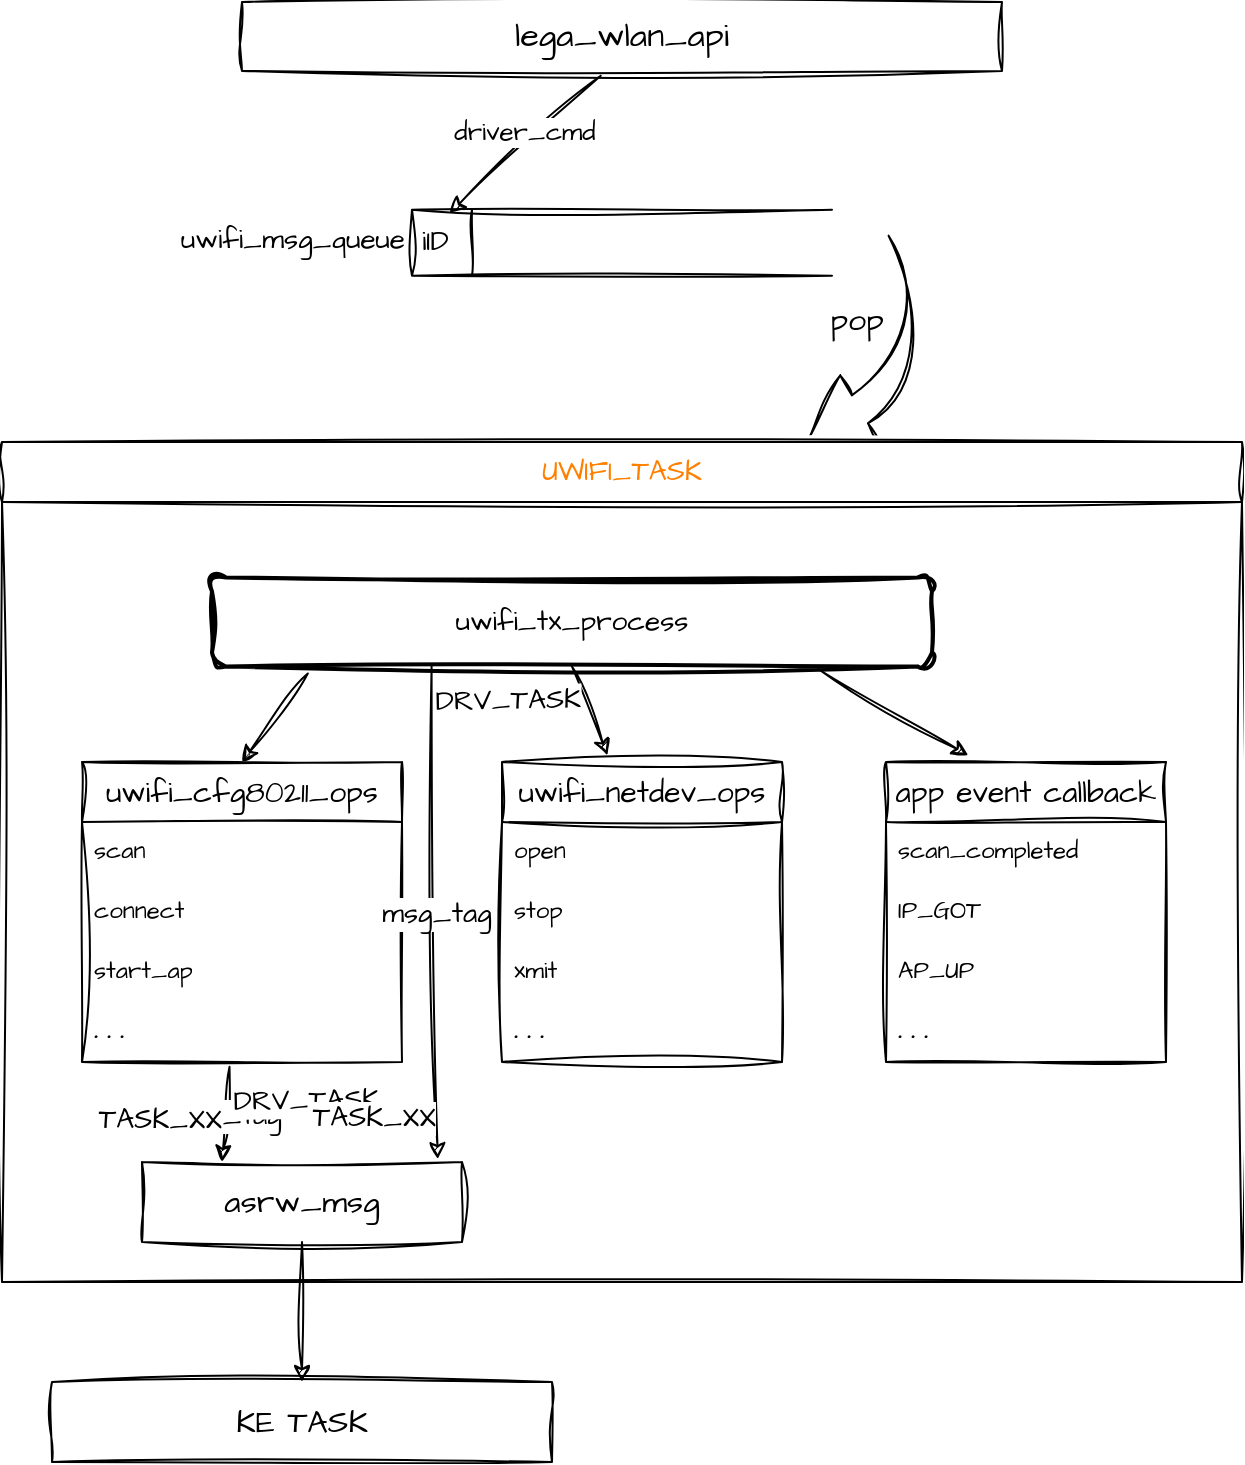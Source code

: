 <mxfile version="24.0.7" type="github">
  <diagram name="Page-1" id="12e1b939-464a-85fe-373e-61e167be1490">
    <mxGraphModel dx="1444" dy="784" grid="1" gridSize="10" guides="1" tooltips="1" connect="1" arrows="1" fold="1" page="1" pageScale="1.5" pageWidth="1169" pageHeight="826" background="none" math="0" shadow="0">
      <root>
        <mxCell id="0" />
        <mxCell id="1" parent="0" />
        <mxCell id="yztCQqR7ki3eF70dfu_K-1" value="&lt;font style=&quot;font-size: 17px;&quot;&gt;lega_wlan_api&lt;/font&gt;" style="rounded=0;whiteSpace=wrap;html=1;sketch=1;hachureGap=4;jiggle=2;curveFitting=1;fontFamily=Architects Daughter;fontSource=https%3A%2F%2Ffonts.googleapis.com%2Fcss%3Ffamily%3DArchitects%2BDaughter;" parent="1" vertex="1">
          <mxGeometry x="655" y="70" width="380" height="34.46" as="geometry" />
        </mxCell>
        <mxCell id="yztCQqR7ki3eF70dfu_K-7" value="&lt;font style=&quot;font-size: 14px;&quot;&gt;iID&lt;/font&gt;" style="html=1;dashed=0;whiteSpace=wrap;shape=mxgraph.dfd.dataStoreID;align=left;spacingLeft=3;points=[[0,0],[0.5,0],[1,0],[0,0.5],[1,0.5],[0,1],[0.5,1],[1,1]];sketch=1;hachureGap=4;jiggle=2;curveFitting=1;fontFamily=Architects Daughter;fontSource=https%3A%2F%2Ffonts.googleapis.com%2Fcss%3Ffamily%3DArchitects%2BDaughter;" parent="1" vertex="1">
          <mxGeometry x="740" y="173.86" width="210" height="33" as="geometry" />
        </mxCell>
        <mxCell id="yztCQqR7ki3eF70dfu_K-8" value="&lt;font style=&quot;font-size: 14px;&quot;&gt;uwifi_msg_queue&lt;/font&gt;" style="text;html=1;align=center;verticalAlign=middle;resizable=0;points=[];autosize=1;strokeColor=none;fillColor=none;fontFamily=Architects Daughter;fontSource=https%3A%2F%2Ffonts.googleapis.com%2Fcss%3Ffamily%3DArchitects%2BDaughter;" parent="1" vertex="1">
          <mxGeometry x="610" y="173.86" width="140" height="30" as="geometry" />
        </mxCell>
        <mxCell id="yztCQqR7ki3eF70dfu_K-14" value="" style="html=1;shadow=0;dashed=0;align=center;verticalAlign=middle;shape=mxgraph.arrows2.jumpInArrow;dy=8.08;dx=29.68;arrowHead=39.27;sketch=1;hachureGap=4;jiggle=2;curveFitting=1;fontFamily=Architects Daughter;fontSource=https%3A%2F%2Ffonts.googleapis.com%2Fcss%3Ffamily%3DArchitects%2BDaughter;rotation=-210;" parent="1" vertex="1">
          <mxGeometry x="920.43" y="202.4" width="85.5" height="87.6" as="geometry" />
        </mxCell>
        <mxCell id="yztCQqR7ki3eF70dfu_K-17" value="&lt;font style=&quot;font-size: 16px;&quot;&gt;pop&lt;/font&gt;" style="text;html=1;align=center;verticalAlign=middle;resizable=0;points=[];autosize=1;strokeColor=none;fillColor=none;fontFamily=Architects Daughter;fontSource=https%3A%2F%2Ffonts.googleapis.com%2Fcss%3Ffamily%3DArchitects%2BDaughter;" parent="1" vertex="1">
          <mxGeometry x="937" y="213.86" width="50" height="30" as="geometry" />
        </mxCell>
        <mxCell id="njrWuHVzc1N4BweSturP-39" value="" style="endArrow=classic;html=1;rounded=0;sketch=1;hachureGap=4;jiggle=2;curveFitting=1;fontFamily=Architects Daughter;fontSource=https%3A%2F%2Ffonts.googleapis.com%2Fcss%3Ffamily%3DArchitects%2BDaughter;exitX=0.472;exitY=1.07;exitDx=0;exitDy=0;exitPerimeter=0;entryX=0.089;entryY=0.048;entryDx=0;entryDy=0;entryPerimeter=0;" edge="1" parent="1" source="yztCQqR7ki3eF70dfu_K-1" target="yztCQqR7ki3eF70dfu_K-7">
          <mxGeometry width="50" height="50" relative="1" as="geometry">
            <mxPoint x="745" y="161.46" as="sourcePoint" />
            <mxPoint x="795" y="111.46" as="targetPoint" />
          </mxGeometry>
        </mxCell>
        <mxCell id="njrWuHVzc1N4BweSturP-40" value="&lt;span style=&quot;font-size: 13px;&quot;&gt;driver_cmd&lt;/span&gt;" style="edgeLabel;html=1;align=center;verticalAlign=middle;resizable=0;points=[];sketch=1;hachureGap=4;jiggle=2;curveFitting=1;fontFamily=Architects Daughter;fontSource=https%3A%2F%2Ffonts.googleapis.com%2Fcss%3Ffamily%3DArchitects%2BDaughter;" vertex="1" connectable="0" parent="njrWuHVzc1N4BweSturP-39">
          <mxGeometry x="-0.073" y="-5" relative="1" as="geometry">
            <mxPoint as="offset" />
          </mxGeometry>
        </mxCell>
        <mxCell id="njrWuHVzc1N4BweSturP-41" value="&lt;span style=&quot;font-size: 14px; font-weight: 400; text-wrap: nowrap;&quot;&gt;&lt;font color=&quot;#ff8000&quot;&gt;UWIFI_TASK&lt;/font&gt;&lt;/span&gt;" style="swimlane;whiteSpace=wrap;html=1;sketch=1;hachureGap=4;jiggle=2;curveFitting=1;fontFamily=Architects Daughter;fontSource=https%3A%2F%2Ffonts.googleapis.com%2Fcss%3Ffamily%3DArchitects%2BDaughter;startSize=30;" vertex="1" parent="1">
          <mxGeometry x="535" y="290" width="620" height="420" as="geometry">
            <mxRectangle x="535" y="290" width="615" height="30" as="alternateBounds" />
          </mxGeometry>
        </mxCell>
        <mxCell id="njrWuHVzc1N4BweSturP-43" value="&lt;span style=&quot;font-size: 14px; text-wrap: nowrap;&quot;&gt;uwifi_tx_process&lt;/span&gt;" style="rounded=1;whiteSpace=wrap;html=1;absoluteArcSize=1;arcSize=14;strokeWidth=2;sketch=1;hachureGap=4;jiggle=2;curveFitting=1;fontFamily=Architects Daughter;fontSource=https%3A%2F%2Ffonts.googleapis.com%2Fcss%3Ffamily%3DArchitects%2BDaughter;" vertex="1" parent="njrWuHVzc1N4BweSturP-41">
          <mxGeometry x="105" y="67.7" width="360" height="44.6" as="geometry" />
        </mxCell>
        <mxCell id="njrWuHVzc1N4BweSturP-44" value="" style="endArrow=classic;html=1;rounded=0;sketch=1;hachureGap=4;jiggle=2;curveFitting=1;fontFamily=Architects Daughter;fontSource=https%3A%2F%2Ffonts.googleapis.com%2Fcss%3Ffamily%3DArchitects%2BDaughter;exitX=0.133;exitY=1.077;exitDx=0;exitDy=0;exitPerimeter=0;entryX=0.5;entryY=0;entryDx=0;entryDy=0;" edge="1" parent="njrWuHVzc1N4BweSturP-41" source="njrWuHVzc1N4BweSturP-43" target="njrWuHVzc1N4BweSturP-48">
          <mxGeometry width="50" height="50" relative="1" as="geometry">
            <mxPoint x="90" y="272.3" as="sourcePoint" />
            <mxPoint x="108.039" y="172.3" as="targetPoint" />
          </mxGeometry>
        </mxCell>
        <mxCell id="njrWuHVzc1N4BweSturP-45" value="" style="endArrow=classic;html=1;rounded=0;sketch=1;hachureGap=4;jiggle=2;curveFitting=1;fontFamily=Architects Daughter;fontSource=https%3A%2F%2Ffonts.googleapis.com%2Fcss%3Ffamily%3DArchitects%2BDaughter;entryX=0.377;entryY=-0.022;entryDx=0;entryDy=0;exitX=0.5;exitY=1;exitDx=0;exitDy=0;entryPerimeter=0;" edge="1" parent="njrWuHVzc1N4BweSturP-41" source="njrWuHVzc1N4BweSturP-43" target="njrWuHVzc1N4BweSturP-52">
          <mxGeometry width="50" height="50" relative="1" as="geometry">
            <mxPoint x="320" y="202.3" as="sourcePoint" />
            <mxPoint x="330" y="187.3" as="targetPoint" />
          </mxGeometry>
        </mxCell>
        <mxCell id="njrWuHVzc1N4BweSturP-46" value="" style="endArrow=classic;html=1;rounded=0;sketch=1;hachureGap=4;jiggle=2;curveFitting=1;fontFamily=Architects Daughter;fontSource=https%3A%2F%2Ffonts.googleapis.com%2Fcss%3Ffamily%3DArchitects%2BDaughter;exitX=0.842;exitY=1.027;exitDx=0;exitDy=0;exitPerimeter=0;entryX=0.294;entryY=-0.022;entryDx=0;entryDy=0;entryPerimeter=0;" edge="1" parent="njrWuHVzc1N4BweSturP-41" source="njrWuHVzc1N4BweSturP-43" target="njrWuHVzc1N4BweSturP-56">
          <mxGeometry width="50" height="50" relative="1" as="geometry">
            <mxPoint x="500" y="142.3" as="sourcePoint" />
            <mxPoint x="527" y="152.3" as="targetPoint" />
          </mxGeometry>
        </mxCell>
        <mxCell id="njrWuHVzc1N4BweSturP-48" value="&lt;span style=&quot;font-size: 15px;&quot;&gt;uwifi_cfg80211_ops&lt;/span&gt;" style="swimlane;fontStyle=0;childLayout=stackLayout;horizontal=1;startSize=30;horizontalStack=0;resizeParent=1;resizeParentMax=0;resizeLast=0;collapsible=1;marginBottom=0;whiteSpace=wrap;html=1;sketch=1;hachureGap=4;jiggle=2;curveFitting=1;fontFamily=Architects Daughter;fontSource=https%3A%2F%2Ffonts.googleapis.com%2Fcss%3Ffamily%3DArchitects%2BDaughter;" vertex="1" parent="njrWuHVzc1N4BweSturP-41">
          <mxGeometry x="40" y="160" width="160" height="150" as="geometry">
            <mxRectangle x="40" y="160" width="150" height="30" as="alternateBounds" />
          </mxGeometry>
        </mxCell>
        <mxCell id="njrWuHVzc1N4BweSturP-49" value="scan" style="text;strokeColor=none;fillColor=none;align=left;verticalAlign=middle;spacingLeft=4;spacingRight=4;overflow=hidden;points=[[0,0.5],[1,0.5]];portConstraint=eastwest;rotatable=0;whiteSpace=wrap;html=1;fontFamily=Architects Daughter;fontSource=https%3A%2F%2Ffonts.googleapis.com%2Fcss%3Ffamily%3DArchitects%2BDaughter;" vertex="1" parent="njrWuHVzc1N4BweSturP-48">
          <mxGeometry y="30" width="160" height="30" as="geometry" />
        </mxCell>
        <mxCell id="njrWuHVzc1N4BweSturP-50" value="connect" style="text;strokeColor=none;fillColor=none;align=left;verticalAlign=middle;spacingLeft=4;spacingRight=4;overflow=hidden;points=[[0,0.5],[1,0.5]];portConstraint=eastwest;rotatable=0;whiteSpace=wrap;html=1;fontFamily=Architects Daughter;fontSource=https%3A%2F%2Ffonts.googleapis.com%2Fcss%3Ffamily%3DArchitects%2BDaughter;" vertex="1" parent="njrWuHVzc1N4BweSturP-48">
          <mxGeometry y="60" width="160" height="30" as="geometry" />
        </mxCell>
        <mxCell id="njrWuHVzc1N4BweSturP-62" value="start_ap" style="text;strokeColor=none;fillColor=none;align=left;verticalAlign=middle;spacingLeft=4;spacingRight=4;overflow=hidden;points=[[0,0.5],[1,0.5]];portConstraint=eastwest;rotatable=0;whiteSpace=wrap;html=1;fontFamily=Architects Daughter;fontSource=https%3A%2F%2Ffonts.googleapis.com%2Fcss%3Ffamily%3DArchitects%2BDaughter;" vertex="1" parent="njrWuHVzc1N4BweSturP-48">
          <mxGeometry y="90" width="160" height="30" as="geometry" />
        </mxCell>
        <mxCell id="njrWuHVzc1N4BweSturP-51" value="&lt;b&gt;. . .&lt;/b&gt;" style="text;strokeColor=none;fillColor=none;align=left;verticalAlign=middle;spacingLeft=4;spacingRight=4;overflow=hidden;points=[[0,0.5],[1,0.5]];portConstraint=eastwest;rotatable=0;whiteSpace=wrap;html=1;fontFamily=Architects Daughter;fontSource=https%3A%2F%2Ffonts.googleapis.com%2Fcss%3Ffamily%3DArchitects%2BDaughter;" vertex="1" parent="njrWuHVzc1N4BweSturP-48">
          <mxGeometry y="120" width="160" height="30" as="geometry" />
        </mxCell>
        <mxCell id="njrWuHVzc1N4BweSturP-52" value="&lt;span style=&quot;font-size: 15px;&quot;&gt;uwifi_netdev_ops&lt;/span&gt;" style="swimlane;fontStyle=0;childLayout=stackLayout;horizontal=1;startSize=30;horizontalStack=0;resizeParent=1;resizeParentMax=0;resizeLast=0;collapsible=1;marginBottom=0;whiteSpace=wrap;html=1;sketch=1;hachureGap=4;jiggle=2;curveFitting=1;fontFamily=Architects Daughter;fontSource=https%3A%2F%2Ffonts.googleapis.com%2Fcss%3Ffamily%3DArchitects%2BDaughter;" vertex="1" parent="njrWuHVzc1N4BweSturP-41">
          <mxGeometry x="250" y="160" width="140" height="150" as="geometry">
            <mxRectangle x="260" y="204.6" width="150" height="30" as="alternateBounds" />
          </mxGeometry>
        </mxCell>
        <mxCell id="njrWuHVzc1N4BweSturP-53" value="open" style="text;strokeColor=none;fillColor=none;align=left;verticalAlign=middle;spacingLeft=4;spacingRight=4;overflow=hidden;points=[[0,0.5],[1,0.5]];portConstraint=eastwest;rotatable=0;whiteSpace=wrap;html=1;fontFamily=Architects Daughter;fontSource=https%3A%2F%2Ffonts.googleapis.com%2Fcss%3Ffamily%3DArchitects%2BDaughter;" vertex="1" parent="njrWuHVzc1N4BweSturP-52">
          <mxGeometry y="30" width="140" height="30" as="geometry" />
        </mxCell>
        <mxCell id="njrWuHVzc1N4BweSturP-54" value="stop" style="text;strokeColor=none;fillColor=none;align=left;verticalAlign=middle;spacingLeft=4;spacingRight=4;overflow=hidden;points=[[0,0.5],[1,0.5]];portConstraint=eastwest;rotatable=0;whiteSpace=wrap;html=1;fontFamily=Architects Daughter;fontSource=https%3A%2F%2Ffonts.googleapis.com%2Fcss%3Ffamily%3DArchitects%2BDaughter;" vertex="1" parent="njrWuHVzc1N4BweSturP-52">
          <mxGeometry y="60" width="140" height="30" as="geometry" />
        </mxCell>
        <mxCell id="njrWuHVzc1N4BweSturP-63" value="xmit" style="text;strokeColor=none;fillColor=none;align=left;verticalAlign=middle;spacingLeft=4;spacingRight=4;overflow=hidden;points=[[0,0.5],[1,0.5]];portConstraint=eastwest;rotatable=0;whiteSpace=wrap;html=1;fontFamily=Architects Daughter;fontSource=https%3A%2F%2Ffonts.googleapis.com%2Fcss%3Ffamily%3DArchitects%2BDaughter;" vertex="1" parent="njrWuHVzc1N4BweSturP-52">
          <mxGeometry y="90" width="140" height="30" as="geometry" />
        </mxCell>
        <mxCell id="njrWuHVzc1N4BweSturP-55" value="&lt;b&gt;. . .&lt;/b&gt;" style="text;strokeColor=none;fillColor=none;align=left;verticalAlign=middle;spacingLeft=4;spacingRight=4;overflow=hidden;points=[[0,0.5],[1,0.5]];portConstraint=eastwest;rotatable=0;whiteSpace=wrap;html=1;fontFamily=Architects Daughter;fontSource=https%3A%2F%2Ffonts.googleapis.com%2Fcss%3Ffamily%3DArchitects%2BDaughter;" vertex="1" parent="njrWuHVzc1N4BweSturP-52">
          <mxGeometry y="120" width="140" height="30" as="geometry" />
        </mxCell>
        <mxCell id="njrWuHVzc1N4BweSturP-56" value="&lt;span style=&quot;font-size: 15px;&quot;&gt;app event callback&lt;/span&gt;" style="swimlane;fontStyle=0;childLayout=stackLayout;horizontal=1;startSize=30;horizontalStack=0;resizeParent=1;resizeParentMax=0;resizeLast=0;collapsible=1;marginBottom=0;whiteSpace=wrap;html=1;sketch=1;hachureGap=4;jiggle=2;curveFitting=1;fontFamily=Architects Daughter;fontSource=https%3A%2F%2Ffonts.googleapis.com%2Fcss%3Ffamily%3DArchitects%2BDaughter;" vertex="1" parent="njrWuHVzc1N4BweSturP-41">
          <mxGeometry x="442" y="160" width="140" height="150" as="geometry">
            <mxRectangle x="452" y="204.6" width="170" height="30" as="alternateBounds" />
          </mxGeometry>
        </mxCell>
        <mxCell id="njrWuHVzc1N4BweSturP-57" value="scan_completed" style="text;strokeColor=none;fillColor=none;align=left;verticalAlign=middle;spacingLeft=4;spacingRight=4;overflow=hidden;points=[[0,0.5],[1,0.5]];portConstraint=eastwest;rotatable=0;whiteSpace=wrap;html=1;fontFamily=Architects Daughter;fontSource=https%3A%2F%2Ffonts.googleapis.com%2Fcss%3Ffamily%3DArchitects%2BDaughter;" vertex="1" parent="njrWuHVzc1N4BweSturP-56">
          <mxGeometry y="30" width="140" height="30" as="geometry" />
        </mxCell>
        <mxCell id="njrWuHVzc1N4BweSturP-58" value="IP_GOT" style="text;strokeColor=none;fillColor=none;align=left;verticalAlign=middle;spacingLeft=4;spacingRight=4;overflow=hidden;points=[[0,0.5],[1,0.5]];portConstraint=eastwest;rotatable=0;whiteSpace=wrap;html=1;fontFamily=Architects Daughter;fontSource=https%3A%2F%2Ffonts.googleapis.com%2Fcss%3Ffamily%3DArchitects%2BDaughter;" vertex="1" parent="njrWuHVzc1N4BweSturP-56">
          <mxGeometry y="60" width="140" height="30" as="geometry" />
        </mxCell>
        <mxCell id="njrWuHVzc1N4BweSturP-59" value="AP_UP" style="text;strokeColor=none;fillColor=none;align=left;verticalAlign=middle;spacingLeft=4;spacingRight=4;overflow=hidden;points=[[0,0.5],[1,0.5]];portConstraint=eastwest;rotatable=0;whiteSpace=wrap;html=1;fontFamily=Architects Daughter;fontSource=https%3A%2F%2Ffonts.googleapis.com%2Fcss%3Ffamily%3DArchitects%2BDaughter;" vertex="1" parent="njrWuHVzc1N4BweSturP-56">
          <mxGeometry y="90" width="140" height="30" as="geometry" />
        </mxCell>
        <mxCell id="njrWuHVzc1N4BweSturP-64" value="&lt;b&gt;. . .&lt;/b&gt;" style="text;strokeColor=none;fillColor=none;align=left;verticalAlign=middle;spacingLeft=4;spacingRight=4;overflow=hidden;points=[[0,0.5],[1,0.5]];portConstraint=eastwest;rotatable=0;whiteSpace=wrap;html=1;fontFamily=Architects Daughter;fontSource=https%3A%2F%2Ffonts.googleapis.com%2Fcss%3Ffamily%3DArchitects%2BDaughter;" vertex="1" parent="njrWuHVzc1N4BweSturP-56">
          <mxGeometry y="120" width="140" height="30" as="geometry" />
        </mxCell>
        <mxCell id="njrWuHVzc1N4BweSturP-82" value="&lt;font style=&quot;font-size: 16px;&quot;&gt;asrw_msg&lt;/font&gt;" style="whiteSpace=wrap;html=1;sketch=1;hachureGap=4;jiggle=2;curveFitting=1;fontFamily=Architects Daughter;fontSource=https%3A%2F%2Ffonts.googleapis.com%2Fcss%3Ffamily%3DArchitects%2BDaughter;" vertex="1" parent="njrWuHVzc1N4BweSturP-41">
          <mxGeometry x="70" y="360" width="160" height="40" as="geometry" />
        </mxCell>
        <mxCell id="njrWuHVzc1N4BweSturP-73" value="" style="endArrow=classic;html=1;rounded=0;sketch=1;hachureGap=4;jiggle=2;curveFitting=1;fontFamily=Architects Daughter;fontSource=https%3A%2F%2Ffonts.googleapis.com%2Fcss%3Ffamily%3DArchitects%2BDaughter;entryX=0.25;entryY=0;entryDx=0;entryDy=0;exitX=0.461;exitY=1.016;exitDx=0;exitDy=0;exitPerimeter=0;" edge="1" parent="njrWuHVzc1N4BweSturP-41" source="njrWuHVzc1N4BweSturP-48" target="njrWuHVzc1N4BweSturP-82">
          <mxGeometry relative="1" as="geometry">
            <mxPoint x="-220" y="350" as="sourcePoint" />
            <mxPoint x="-60" y="350" as="targetPoint" />
          </mxGeometry>
        </mxCell>
        <mxCell id="njrWuHVzc1N4BweSturP-74" value="&lt;font style=&quot;font-size: 14px;&quot;&gt;msg_tag&lt;/font&gt;" style="edgeLabel;resizable=0;html=1;;align=center;verticalAlign=middle;sketch=1;hachureGap=4;jiggle=2;curveFitting=1;fontFamily=Architects Daughter;fontSource=https%3A%2F%2Ffonts.googleapis.com%2Fcss%3Ffamily%3DArchitects%2BDaughter;" connectable="0" vertex="1" parent="njrWuHVzc1N4BweSturP-73">
          <mxGeometry relative="1" as="geometry" />
        </mxCell>
        <mxCell id="njrWuHVzc1N4BweSturP-75" value="&lt;font style=&quot;font-size: 14px;&quot;&gt;DRV_TASK&lt;/font&gt;" style="edgeLabel;resizable=0;html=1;;align=left;verticalAlign=bottom;sketch=1;hachureGap=4;jiggle=2;curveFitting=1;fontFamily=Architects Daughter;fontSource=https%3A%2F%2Ffonts.googleapis.com%2Fcss%3Ffamily%3DArchitects%2BDaughter;rotation=-1;" connectable="0" vertex="1" parent="njrWuHVzc1N4BweSturP-73">
          <mxGeometry x="-1" relative="1" as="geometry">
            <mxPoint y="28" as="offset" />
          </mxGeometry>
        </mxCell>
        <mxCell id="njrWuHVzc1N4BweSturP-76" value="&lt;font style=&quot;font-size: 14px;&quot;&gt;TASK_XX&lt;/font&gt;" style="edgeLabel;resizable=0;html=1;;align=right;verticalAlign=bottom;sketch=1;hachureGap=4;jiggle=2;curveFitting=1;fontFamily=Architects Daughter;fontSource=https%3A%2F%2Ffonts.googleapis.com%2Fcss%3Ffamily%3DArchitects%2BDaughter;" connectable="0" vertex="1" parent="njrWuHVzc1N4BweSturP-73">
          <mxGeometry x="1" relative="1" as="geometry">
            <mxPoint y="-10" as="offset" />
          </mxGeometry>
        </mxCell>
        <mxCell id="njrWuHVzc1N4BweSturP-84" value="" style="endArrow=classic;html=1;rounded=0;sketch=1;hachureGap=4;jiggle=2;curveFitting=1;fontFamily=Architects Daughter;fontSource=https%3A%2F%2Ffonts.googleapis.com%2Fcss%3Ffamily%3DArchitects%2BDaughter;entryX=0.924;entryY=-0.035;entryDx=0;entryDy=0;exitX=0.305;exitY=1;exitDx=0;exitDy=0;exitPerimeter=0;entryPerimeter=0;" edge="1" parent="njrWuHVzc1N4BweSturP-41" source="njrWuHVzc1N4BweSturP-43" target="njrWuHVzc1N4BweSturP-82">
          <mxGeometry relative="1" as="geometry">
            <mxPoint x="216.92" y="116.528" as="sourcePoint" />
            <mxPoint x="215.0" y="360" as="targetPoint" />
          </mxGeometry>
        </mxCell>
        <mxCell id="njrWuHVzc1N4BweSturP-85" value="&lt;font style=&quot;font-size: 14px;&quot;&gt;msg_tag&lt;/font&gt;" style="edgeLabel;resizable=0;html=1;;align=center;verticalAlign=middle;sketch=1;hachureGap=4;jiggle=2;curveFitting=1;fontFamily=Architects Daughter;fontSource=https%3A%2F%2Ffonts.googleapis.com%2Fcss%3Ffamily%3DArchitects%2BDaughter;" connectable="0" vertex="1" parent="njrWuHVzc1N4BweSturP-84">
          <mxGeometry relative="1" as="geometry" />
        </mxCell>
        <mxCell id="njrWuHVzc1N4BweSturP-86" value="&lt;font style=&quot;font-size: 14px;&quot;&gt;DRV_TASK&lt;/font&gt;" style="edgeLabel;resizable=0;html=1;;align=left;verticalAlign=bottom;sketch=1;hachureGap=4;jiggle=2;curveFitting=1;fontFamily=Architects Daughter;fontSource=https%3A%2F%2Ffonts.googleapis.com%2Fcss%3Ffamily%3DArchitects%2BDaughter;rotation=-1;" connectable="0" vertex="1" parent="njrWuHVzc1N4BweSturP-84">
          <mxGeometry x="-1" relative="1" as="geometry">
            <mxPoint y="28" as="offset" />
          </mxGeometry>
        </mxCell>
        <mxCell id="njrWuHVzc1N4BweSturP-87" value="&lt;font style=&quot;font-size: 14px;&quot;&gt;TASK_XX&lt;/font&gt;" style="edgeLabel;resizable=0;html=1;;align=right;verticalAlign=bottom;sketch=1;hachureGap=4;jiggle=2;curveFitting=1;fontFamily=Architects Daughter;fontSource=https%3A%2F%2Ffonts.googleapis.com%2Fcss%3Ffamily%3DArchitects%2BDaughter;" connectable="0" vertex="1" parent="njrWuHVzc1N4BweSturP-84">
          <mxGeometry x="1" relative="1" as="geometry">
            <mxPoint y="-10" as="offset" />
          </mxGeometry>
        </mxCell>
        <mxCell id="njrWuHVzc1N4BweSturP-60" value="&lt;font style=&quot;font-size: 16px;&quot;&gt;KE TASK&lt;/font&gt;" style="rounded=0;whiteSpace=wrap;html=1;sketch=1;hachureGap=4;jiggle=2;curveFitting=1;fontFamily=Architects Daughter;fontSource=https%3A%2F%2Ffonts.googleapis.com%2Fcss%3Ffamily%3DArchitects%2BDaughter;" vertex="1" parent="1">
          <mxGeometry x="560" y="760" width="250" height="40" as="geometry" />
        </mxCell>
        <mxCell id="njrWuHVzc1N4BweSturP-88" value="" style="endArrow=classic;html=1;rounded=0;sketch=1;hachureGap=4;jiggle=2;curveFitting=1;fontFamily=Architects Daughter;fontSource=https%3A%2F%2Ffonts.googleapis.com%2Fcss%3Ffamily%3DArchitects%2BDaughter;exitX=0.5;exitY=1;exitDx=0;exitDy=0;entryX=0.5;entryY=0;entryDx=0;entryDy=0;" edge="1" parent="1" source="njrWuHVzc1N4BweSturP-82" target="njrWuHVzc1N4BweSturP-60">
          <mxGeometry width="50" height="50" relative="1" as="geometry">
            <mxPoint x="495" y="730" as="sourcePoint" />
            <mxPoint x="545" y="680" as="targetPoint" />
          </mxGeometry>
        </mxCell>
      </root>
    </mxGraphModel>
  </diagram>
</mxfile>
